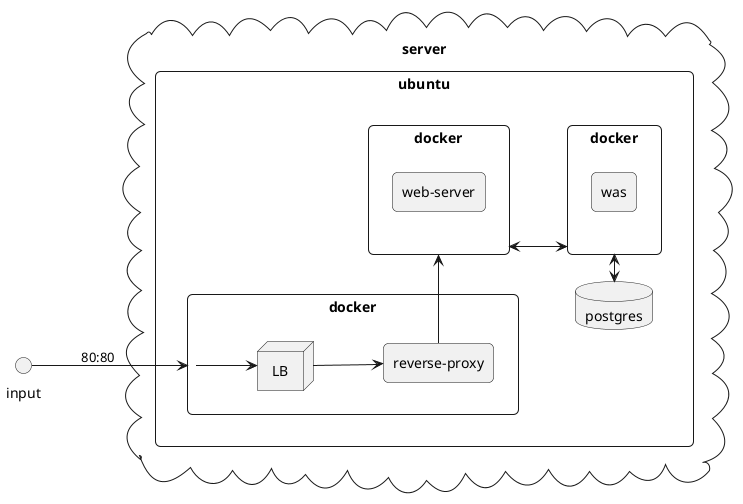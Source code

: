 @startuml
left to right direction
skinparam roundCorner 10

circle input{}

cloud server as server{
    rectangle ubuntu as ubuntu {
        database postgres as db{
            }


         rectangle docker as was {
        rectangle was as wasApp {

        }
         }
          rectangle docker as web {
        rectangle web-server as webApp{

        }
          }




        rectangle docker as nginx {

                node LB as LB {

                }
                rectangle reverse-proxy as reverseProxy {

                }
                }

    }
    input ==> nginx : "80:80"
    nginx ==> LB
    LB ==> reverseProxy
    reverseProxy =up> web
    web <==> was

    was <=> db





}


@enduml